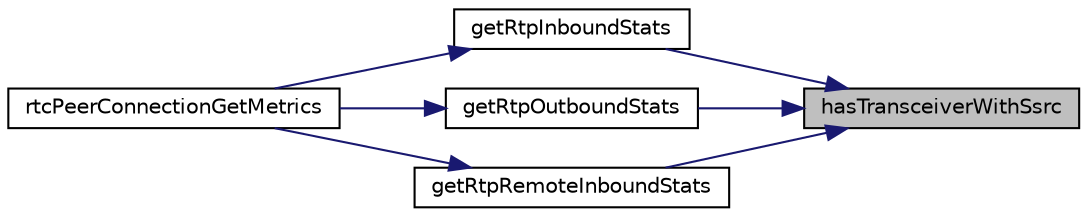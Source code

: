 digraph "hasTransceiverWithSsrc"
{
 // LATEX_PDF_SIZE
  edge [fontname="Helvetica",fontsize="10",labelfontname="Helvetica",labelfontsize="10"];
  node [fontname="Helvetica",fontsize="10",shape=record];
  rankdir="RL";
  Node1 [label="hasTransceiverWithSsrc",height=0.2,width=0.4,color="black", fillcolor="grey75", style="filled", fontcolor="black",tooltip=" "];
  Node1 -> Node2 [dir="back",color="midnightblue",fontsize="10",style="solid",fontname="Helvetica"];
  Node2 [label="getRtpInboundStats",height=0.2,width=0.4,color="black", fillcolor="white", style="filled",URL="$Metrics_8h.html#a261ca3c06b9302b43cc67486d14ce5bd",tooltip="Get RTP inbound stats."];
  Node2 -> Node3 [dir="back",color="midnightblue",fontsize="10",style="solid",fontname="Helvetica"];
  Node3 [label="rtcPeerConnectionGetMetrics",height=0.2,width=0.4,color="black", fillcolor="white", style="filled",URL="$group__PublicMemberFunctions.html#ga469e0f69e03630ad5b03d8921afd62be",tooltip="Get the relevant/all metrics based on the RTCStatsType field. This does not include any signaling rel..."];
  Node1 -> Node4 [dir="back",color="midnightblue",fontsize="10",style="solid",fontname="Helvetica"];
  Node4 [label="getRtpOutboundStats",height=0.2,width=0.4,color="black", fillcolor="white", style="filled",URL="$Metrics_8h.html#accdb48eadf8cbbd3a50e6812c5faa356",tooltip="Get RTP outbound stats."];
  Node4 -> Node3 [dir="back",color="midnightblue",fontsize="10",style="solid",fontname="Helvetica"];
  Node1 -> Node5 [dir="back",color="midnightblue",fontsize="10",style="solid",fontname="Helvetica"];
  Node5 [label="getRtpRemoteInboundStats",height=0.2,width=0.4,color="black", fillcolor="white", style="filled",URL="$Metrics_8h.html#a88dfd032b3f06afc5748c8e93f59ab48",tooltip="Get remote RTP inbound stats."];
  Node5 -> Node3 [dir="back",color="midnightblue",fontsize="10",style="solid",fontname="Helvetica"];
}
